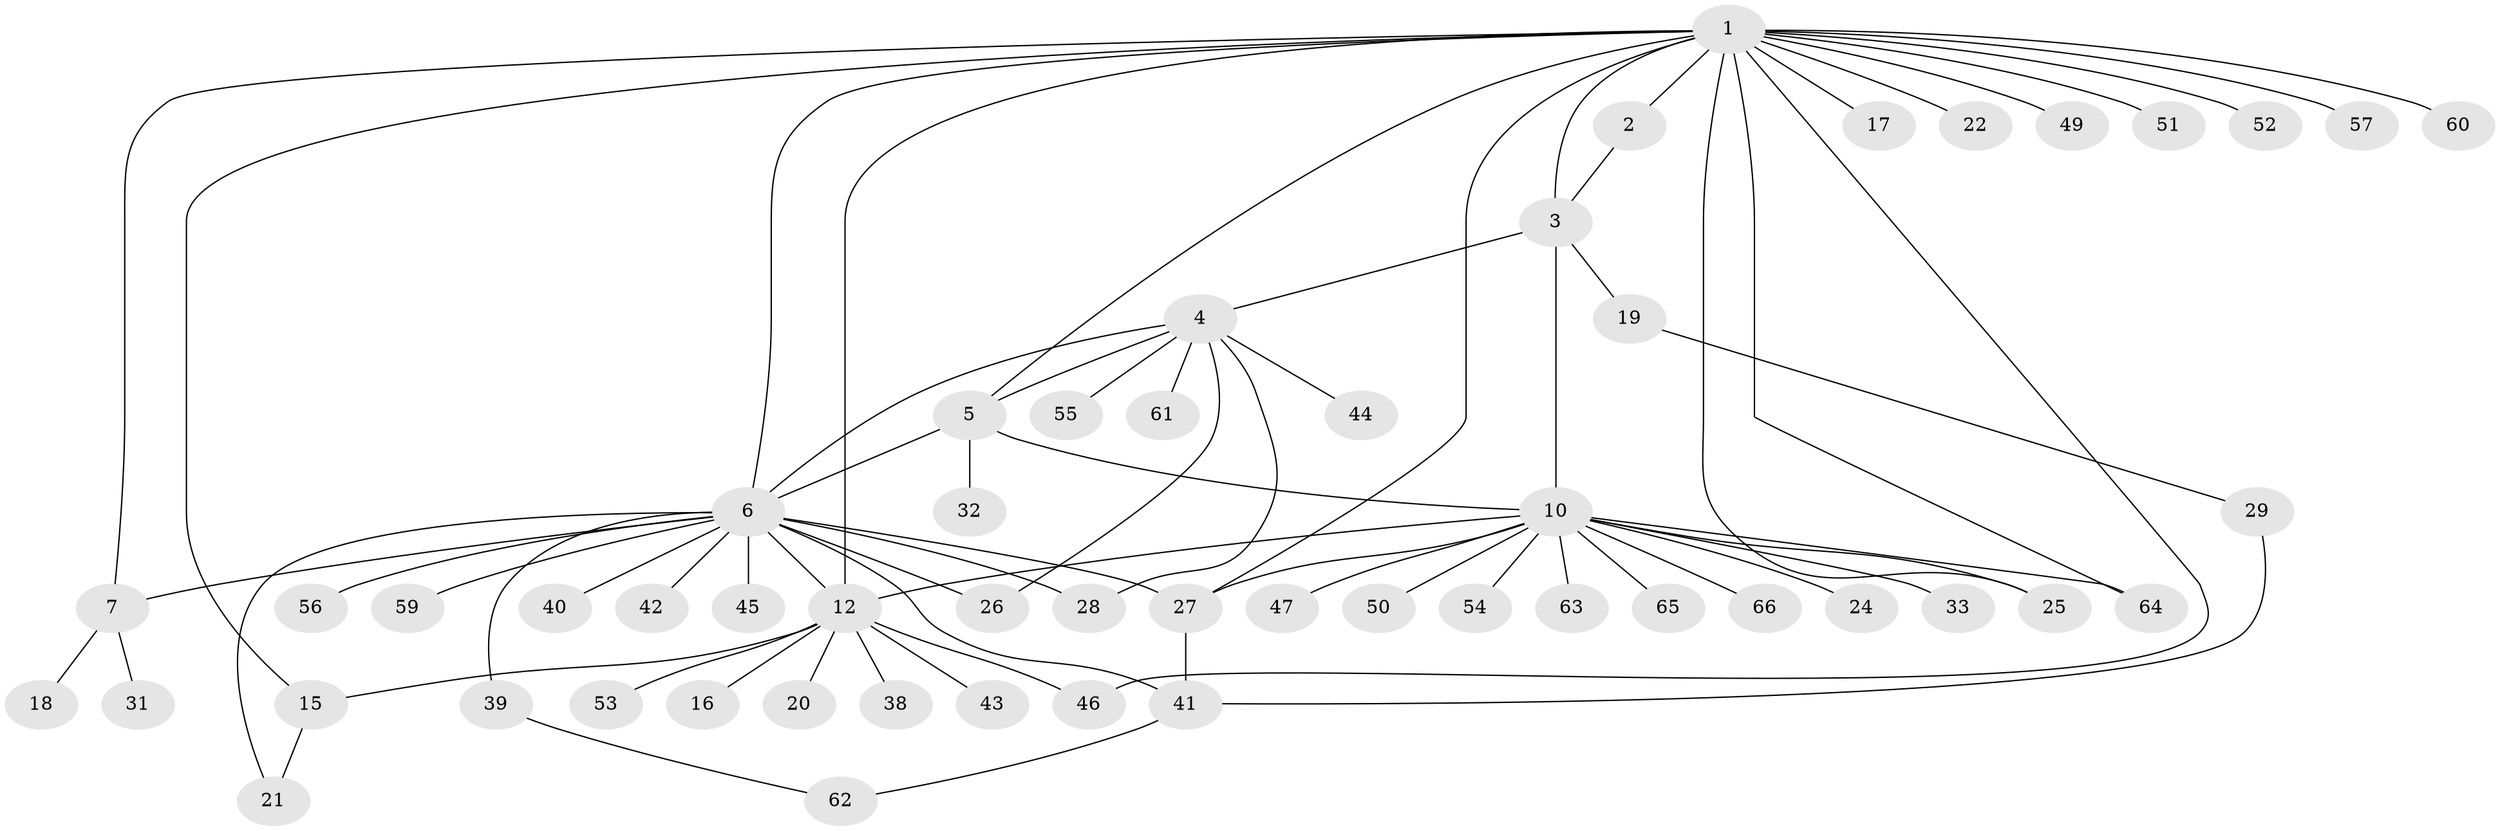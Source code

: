 // Generated by graph-tools (version 1.1) at 2025/52/02/27/25 19:52:18]
// undirected, 53 vertices, 72 edges
graph export_dot {
graph [start="1"]
  node [color=gray90,style=filled];
  1 [super="+13"];
  2;
  3 [super="+23"];
  4 [super="+35"];
  5;
  6 [super="+9"];
  7 [super="+8"];
  10 [super="+11"];
  12 [super="+14"];
  15;
  16;
  17;
  18 [super="+58"];
  19 [super="+36"];
  20;
  21;
  22 [super="+34"];
  24;
  25 [super="+37"];
  26;
  27 [super="+30"];
  28;
  29;
  31;
  32;
  33;
  38;
  39;
  40;
  41 [super="+48"];
  42;
  43;
  44;
  45;
  46;
  47;
  49;
  50;
  51;
  52;
  53;
  54;
  55;
  56;
  57;
  59;
  60;
  61;
  62;
  63;
  64;
  65;
  66;
  1 -- 2;
  1 -- 3;
  1 -- 7;
  1 -- 27;
  1 -- 46;
  1 -- 51;
  1 -- 64;
  1 -- 5;
  1 -- 15;
  1 -- 17;
  1 -- 49;
  1 -- 52;
  1 -- 22;
  1 -- 57;
  1 -- 60;
  1 -- 6;
  1 -- 12;
  1 -- 25;
  2 -- 3;
  3 -- 4;
  3 -- 10;
  3 -- 19;
  4 -- 5;
  4 -- 6;
  4 -- 26;
  4 -- 28;
  4 -- 44;
  4 -- 55;
  4 -- 61;
  5 -- 6;
  5 -- 10;
  5 -- 32;
  6 -- 40;
  6 -- 42;
  6 -- 56;
  6 -- 7 [weight=2];
  6 -- 39;
  6 -- 41;
  6 -- 12;
  6 -- 45;
  6 -- 21;
  6 -- 26;
  6 -- 59;
  6 -- 28;
  6 -- 27;
  7 -- 18;
  7 -- 31;
  10 -- 12 [weight=2];
  10 -- 25;
  10 -- 50;
  10 -- 54;
  10 -- 63;
  10 -- 64;
  10 -- 66;
  10 -- 33;
  10 -- 65;
  10 -- 24;
  10 -- 27;
  10 -- 47;
  12 -- 16;
  12 -- 53;
  12 -- 20;
  12 -- 38;
  12 -- 43;
  12 -- 46;
  12 -- 15;
  15 -- 21;
  19 -- 29;
  27 -- 41;
  29 -- 41;
  39 -- 62;
  41 -- 62;
}
